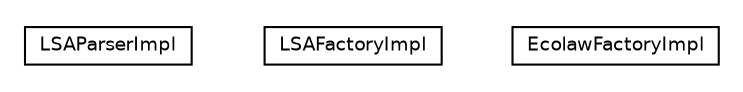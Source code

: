 #!/usr/local/bin/dot
#
# Class diagram 
# Generated by UmlGraph version 4.4 (http://www.spinellis.gr/sw/umlgraph)
#

digraph G {
	edge [fontname="Helvetica",fontsize=10,labelfontname="Helvetica",labelfontsize=10];
	node [fontname="Helvetica",fontsize=10,shape=plaintext];
	// it.apice.sapere.api.impl.LSAParserImpl
	c8736 [label=<<table border="0" cellborder="1" cellspacing="0" cellpadding="2" port="p" href="./LSAParserImpl.html">
		<tr><td><table border="0" cellspacing="0" cellpadding="1">
			<tr><td> LSAParserImpl </td></tr>
		</table></td></tr>
		</table>>, fontname="Helvetica", fontcolor="black", fontsize=9.0];
	// it.apice.sapere.api.impl.LSAFactoryImpl
	c8737 [label=<<table border="0" cellborder="1" cellspacing="0" cellpadding="2" port="p" href="./LSAFactoryImpl.html">
		<tr><td><table border="0" cellspacing="0" cellpadding="1">
			<tr><td> LSAFactoryImpl </td></tr>
		</table></td></tr>
		</table>>, fontname="Helvetica", fontcolor="black", fontsize=9.0];
	// it.apice.sapere.api.impl.EcolawFactoryImpl
	c8738 [label=<<table border="0" cellborder="1" cellspacing="0" cellpadding="2" port="p" href="./EcolawFactoryImpl.html">
		<tr><td><table border="0" cellspacing="0" cellpadding="1">
			<tr><td> EcolawFactoryImpl </td></tr>
		</table></td></tr>
		</table>>, fontname="Helvetica", fontcolor="black", fontsize=9.0];
}

